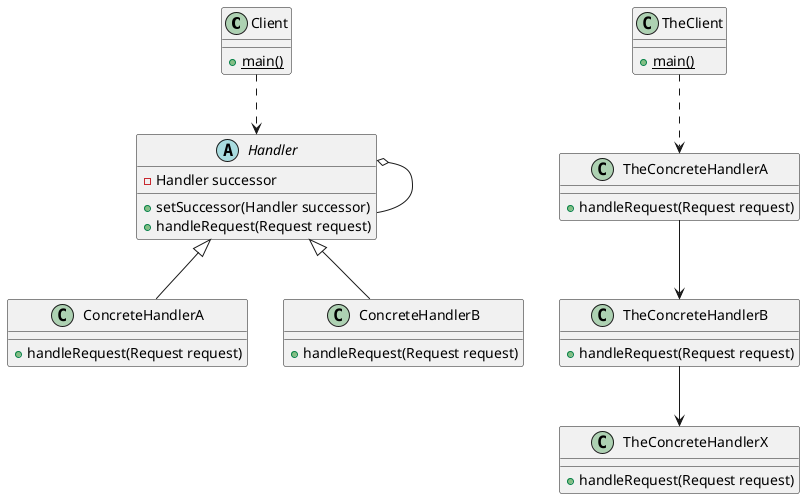 @startuml

' Class Definition
Client : {static} + main()

abstract Handler
Handler : - Handler successor
Handler : + setSuccessor(Handler successor)
Handler : + handleRequest(Request request)

ConcreteHandlerA : + handleRequest(Request request)
ConcreteHandlerB : + handleRequest(Request request)

' Class Relationship
Client ..> Handler

Handler o-- Handler
Handler <|-- ConcreteHandlerA
Handler <|-- ConcreteHandlerB

' Sample
TheClient : {static} + main()
TheConcreteHandlerA : + handleRequest(Request request)
TheConcreteHandlerB : + handleRequest(Request request)
TheConcreteHandlerX : + handleRequest(Request request)

TheClient ..> TheConcreteHandlerA
TheConcreteHandlerA --> TheConcreteHandlerB
TheConcreteHandlerB --> TheConcreteHandlerX

@enduml